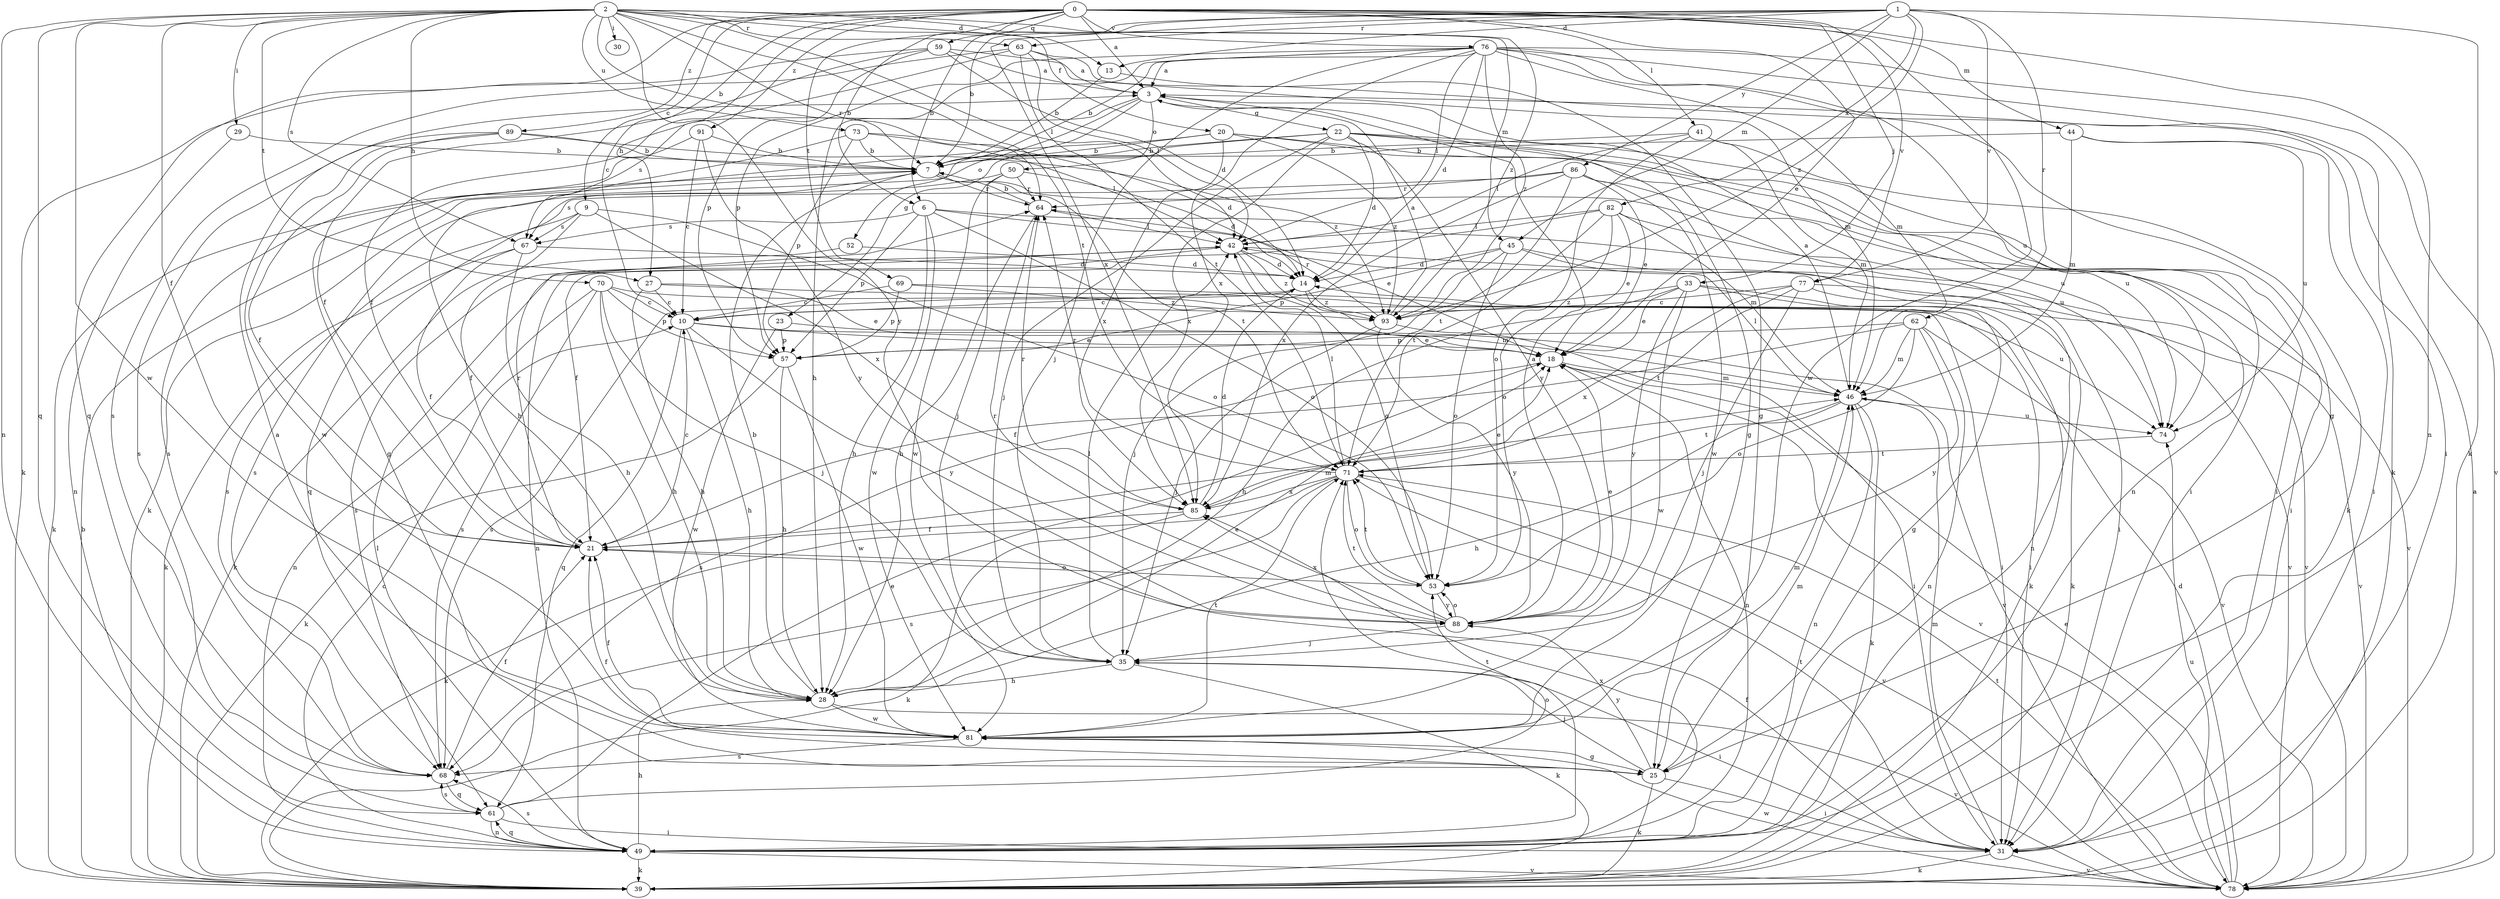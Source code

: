 strict digraph  {
0;
1;
2;
3;
6;
7;
9;
10;
13;
14;
18;
20;
21;
22;
23;
25;
27;
28;
29;
30;
31;
33;
35;
39;
41;
42;
44;
45;
46;
49;
50;
52;
53;
57;
59;
61;
62;
63;
64;
67;
68;
69;
70;
71;
73;
74;
76;
77;
78;
81;
82;
85;
86;
88;
89;
91;
93;
0 -> 3  [label=a];
0 -> 6  [label=b];
0 -> 9  [label=c];
0 -> 10  [label=c];
0 -> 18  [label=e];
0 -> 27  [label=h];
0 -> 33  [label=j];
0 -> 41  [label=l];
0 -> 44  [label=m];
0 -> 49  [label=n];
0 -> 59  [label=q];
0 -> 61  [label=q];
0 -> 69  [label=t];
0 -> 76  [label=v];
0 -> 77  [label=v];
0 -> 81  [label=w];
0 -> 89  [label=z];
0 -> 91  [label=z];
1 -> 6  [label=b];
1 -> 7  [label=b];
1 -> 13  [label=d];
1 -> 39  [label=k];
1 -> 45  [label=m];
1 -> 62  [label=r];
1 -> 63  [label=r];
1 -> 77  [label=v];
1 -> 82  [label=x];
1 -> 85  [label=x];
1 -> 86  [label=y];
1 -> 93  [label=z];
2 -> 7  [label=b];
2 -> 13  [label=d];
2 -> 20  [label=f];
2 -> 21  [label=f];
2 -> 27  [label=h];
2 -> 29  [label=i];
2 -> 30  [label=i];
2 -> 42  [label=l];
2 -> 45  [label=m];
2 -> 49  [label=n];
2 -> 61  [label=q];
2 -> 63  [label=r];
2 -> 64  [label=r];
2 -> 67  [label=s];
2 -> 70  [label=t];
2 -> 71  [label=t];
2 -> 73  [label=u];
2 -> 81  [label=w];
2 -> 88  [label=y];
2 -> 93  [label=z];
3 -> 22  [label=g];
3 -> 23  [label=g];
3 -> 25  [label=g];
3 -> 50  [label=o];
3 -> 52  [label=o];
3 -> 67  [label=s];
6 -> 18  [label=e];
6 -> 28  [label=h];
6 -> 53  [label=o];
6 -> 57  [label=p];
6 -> 67  [label=s];
6 -> 78  [label=v];
6 -> 81  [label=w];
7 -> 39  [label=k];
7 -> 64  [label=r];
7 -> 67  [label=s];
7 -> 71  [label=t];
7 -> 74  [label=u];
9 -> 21  [label=f];
9 -> 53  [label=o];
9 -> 67  [label=s];
9 -> 68  [label=s];
9 -> 85  [label=x];
10 -> 18  [label=e];
10 -> 28  [label=h];
10 -> 61  [label=q];
10 -> 78  [label=v];
10 -> 88  [label=y];
13 -> 7  [label=b];
13 -> 25  [label=g];
14 -> 10  [label=c];
14 -> 46  [label=m];
14 -> 68  [label=s];
14 -> 93  [label=z];
18 -> 46  [label=m];
18 -> 49  [label=n];
18 -> 68  [label=s];
18 -> 78  [label=v];
20 -> 7  [label=b];
20 -> 25  [label=g];
20 -> 31  [label=i];
20 -> 74  [label=u];
20 -> 85  [label=x];
20 -> 93  [label=z];
21 -> 10  [label=c];
21 -> 46  [label=m];
21 -> 53  [label=o];
21 -> 64  [label=r];
22 -> 7  [label=b];
22 -> 14  [label=d];
22 -> 31  [label=i];
22 -> 35  [label=j];
22 -> 39  [label=k];
22 -> 49  [label=n];
22 -> 74  [label=u];
22 -> 85  [label=x];
22 -> 88  [label=y];
23 -> 18  [label=e];
23 -> 57  [label=p];
23 -> 81  [label=w];
25 -> 3  [label=a];
25 -> 21  [label=f];
25 -> 31  [label=i];
25 -> 35  [label=j];
25 -> 39  [label=k];
25 -> 46  [label=m];
25 -> 88  [label=y];
27 -> 10  [label=c];
27 -> 18  [label=e];
27 -> 28  [label=h];
27 -> 31  [label=i];
28 -> 7  [label=b];
28 -> 18  [label=e];
28 -> 78  [label=v];
28 -> 81  [label=w];
29 -> 7  [label=b];
29 -> 49  [label=n];
31 -> 21  [label=f];
31 -> 39  [label=k];
31 -> 46  [label=m];
31 -> 71  [label=t];
31 -> 78  [label=v];
33 -> 18  [label=e];
33 -> 25  [label=g];
33 -> 28  [label=h];
33 -> 39  [label=k];
33 -> 81  [label=w];
33 -> 88  [label=y];
33 -> 93  [label=z];
35 -> 28  [label=h];
35 -> 31  [label=i];
35 -> 39  [label=k];
35 -> 42  [label=l];
39 -> 7  [label=b];
41 -> 7  [label=b];
41 -> 39  [label=k];
41 -> 42  [label=l];
41 -> 46  [label=m];
41 -> 53  [label=o];
42 -> 14  [label=d];
42 -> 49  [label=n];
42 -> 53  [label=o];
42 -> 68  [label=s];
42 -> 78  [label=v];
42 -> 93  [label=z];
44 -> 7  [label=b];
44 -> 31  [label=i];
44 -> 46  [label=m];
44 -> 74  [label=u];
45 -> 14  [label=d];
45 -> 35  [label=j];
45 -> 49  [label=n];
45 -> 53  [label=o];
45 -> 57  [label=p];
45 -> 78  [label=v];
46 -> 3  [label=a];
46 -> 28  [label=h];
46 -> 39  [label=k];
46 -> 42  [label=l];
46 -> 49  [label=n];
46 -> 71  [label=t];
46 -> 74  [label=u];
49 -> 10  [label=c];
49 -> 28  [label=h];
49 -> 39  [label=k];
49 -> 42  [label=l];
49 -> 61  [label=q];
49 -> 68  [label=s];
49 -> 71  [label=t];
49 -> 78  [label=v];
49 -> 85  [label=x];
50 -> 14  [label=d];
50 -> 35  [label=j];
50 -> 64  [label=r];
50 -> 68  [label=s];
50 -> 81  [label=w];
52 -> 14  [label=d];
52 -> 39  [label=k];
53 -> 71  [label=t];
53 -> 88  [label=y];
57 -> 28  [label=h];
57 -> 39  [label=k];
57 -> 81  [label=w];
59 -> 3  [label=a];
59 -> 14  [label=d];
59 -> 21  [label=f];
59 -> 39  [label=k];
59 -> 46  [label=m];
59 -> 57  [label=p];
61 -> 18  [label=e];
61 -> 31  [label=i];
61 -> 49  [label=n];
61 -> 53  [label=o];
61 -> 68  [label=s];
62 -> 21  [label=f];
62 -> 46  [label=m];
62 -> 49  [label=n];
62 -> 53  [label=o];
62 -> 57  [label=p];
62 -> 78  [label=v];
62 -> 88  [label=y];
63 -> 3  [label=a];
63 -> 21  [label=f];
63 -> 31  [label=i];
63 -> 42  [label=l];
63 -> 68  [label=s];
63 -> 71  [label=t];
64 -> 7  [label=b];
64 -> 28  [label=h];
64 -> 42  [label=l];
67 -> 14  [label=d];
67 -> 21  [label=f];
67 -> 28  [label=h];
67 -> 39  [label=k];
68 -> 21  [label=f];
68 -> 61  [label=q];
69 -> 10  [label=c];
69 -> 31  [label=i];
69 -> 57  [label=p];
69 -> 93  [label=z];
70 -> 10  [label=c];
70 -> 28  [label=h];
70 -> 35  [label=j];
70 -> 49  [label=n];
70 -> 57  [label=p];
70 -> 68  [label=s];
70 -> 74  [label=u];
71 -> 39  [label=k];
71 -> 42  [label=l];
71 -> 53  [label=o];
71 -> 64  [label=r];
71 -> 68  [label=s];
71 -> 78  [label=v];
71 -> 85  [label=x];
73 -> 7  [label=b];
73 -> 14  [label=d];
73 -> 28  [label=h];
73 -> 42  [label=l];
73 -> 57  [label=p];
74 -> 71  [label=t];
76 -> 3  [label=a];
76 -> 7  [label=b];
76 -> 14  [label=d];
76 -> 25  [label=g];
76 -> 28  [label=h];
76 -> 35  [label=j];
76 -> 39  [label=k];
76 -> 42  [label=l];
76 -> 46  [label=m];
76 -> 57  [label=p];
76 -> 74  [label=u];
76 -> 78  [label=v];
76 -> 85  [label=x];
76 -> 93  [label=z];
77 -> 10  [label=c];
77 -> 35  [label=j];
77 -> 39  [label=k];
77 -> 71  [label=t];
77 -> 78  [label=v];
77 -> 85  [label=x];
78 -> 3  [label=a];
78 -> 14  [label=d];
78 -> 18  [label=e];
78 -> 71  [label=t];
78 -> 74  [label=u];
78 -> 81  [label=w];
81 -> 21  [label=f];
81 -> 25  [label=g];
81 -> 46  [label=m];
81 -> 68  [label=s];
81 -> 71  [label=t];
82 -> 18  [label=e];
82 -> 21  [label=f];
82 -> 31  [label=i];
82 -> 42  [label=l];
82 -> 46  [label=m];
82 -> 53  [label=o];
82 -> 71  [label=t];
85 -> 14  [label=d];
85 -> 18  [label=e];
85 -> 21  [label=f];
85 -> 39  [label=k];
85 -> 64  [label=r];
86 -> 18  [label=e];
86 -> 31  [label=i];
86 -> 61  [label=q];
86 -> 64  [label=r];
86 -> 71  [label=t];
86 -> 81  [label=w];
86 -> 85  [label=x];
88 -> 3  [label=a];
88 -> 18  [label=e];
88 -> 35  [label=j];
88 -> 53  [label=o];
88 -> 64  [label=r];
88 -> 71  [label=t];
88 -> 85  [label=x];
89 -> 7  [label=b];
89 -> 21  [label=f];
89 -> 68  [label=s];
89 -> 81  [label=w];
89 -> 93  [label=z];
91 -> 7  [label=b];
91 -> 10  [label=c];
91 -> 68  [label=s];
91 -> 88  [label=y];
93 -> 3  [label=a];
93 -> 31  [label=i];
93 -> 35  [label=j];
93 -> 64  [label=r];
93 -> 88  [label=y];
}
